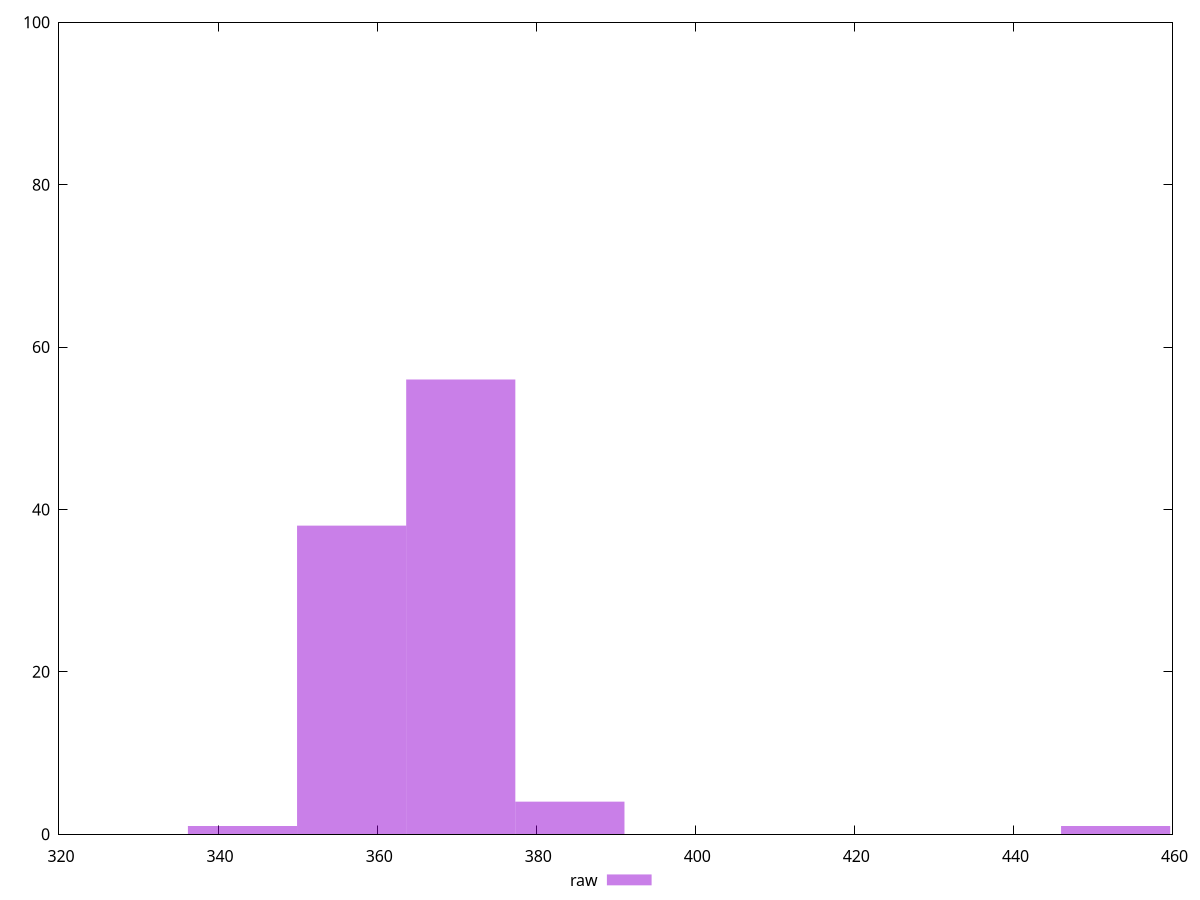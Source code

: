 reset
set terminal svg size 640, 490 enhanced background rgb 'white'
set output "report_00007_2020-12-11T15:55:29.892Z/mainthread-work-breakdown/samples/pages+cached+noexternal+nofonts+nosvg+noimg+nocss/raw/histogram.svg"

$raw <<EOF
356.7906984831962 38
370.5134176556268 56
384.2361368280574 4
452.84973269021054 1
343.06797931076557 1
EOF

set key outside below
set boxwidth 13.722719172430622
set yrange [0:100]
set style fill transparent solid 0.5 noborder

plot \
  $raw title "raw" with boxes, \


reset